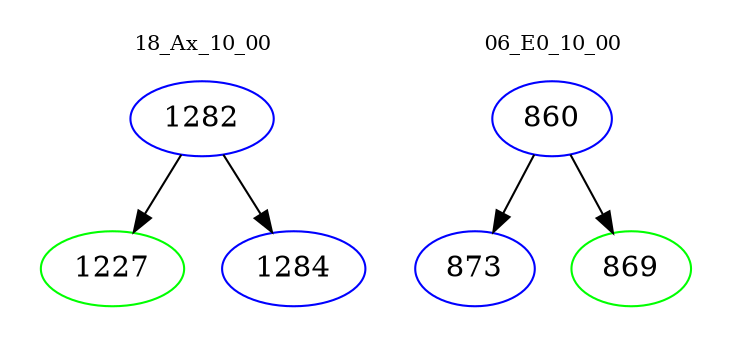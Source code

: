 digraph{
subgraph cluster_0 {
color = white
label = "18_Ax_10_00";
fontsize=10;
T0_1282 [label="1282", color="blue"]
T0_1282 -> T0_1227 [color="black"]
T0_1227 [label="1227", color="green"]
T0_1282 -> T0_1284 [color="black"]
T0_1284 [label="1284", color="blue"]
}
subgraph cluster_1 {
color = white
label = "06_E0_10_00";
fontsize=10;
T1_860 [label="860", color="blue"]
T1_860 -> T1_873 [color="black"]
T1_873 [label="873", color="blue"]
T1_860 -> T1_869 [color="black"]
T1_869 [label="869", color="green"]
}
}

